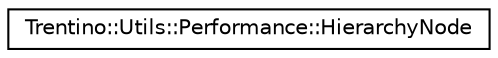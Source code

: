 digraph G
{
  edge [fontname="Helvetica",fontsize="10",labelfontname="Helvetica",labelfontsize="10"];
  node [fontname="Helvetica",fontsize="10",shape=record];
  rankdir="LR";
  Node1 [label="Trentino::Utils::Performance::HierarchyNode",height=0.2,width=0.4,color="black", fillcolor="white", style="filled",URL="$class_trentino_1_1_utils_1_1_performance_1_1_hierarchy_node.html"];
}
